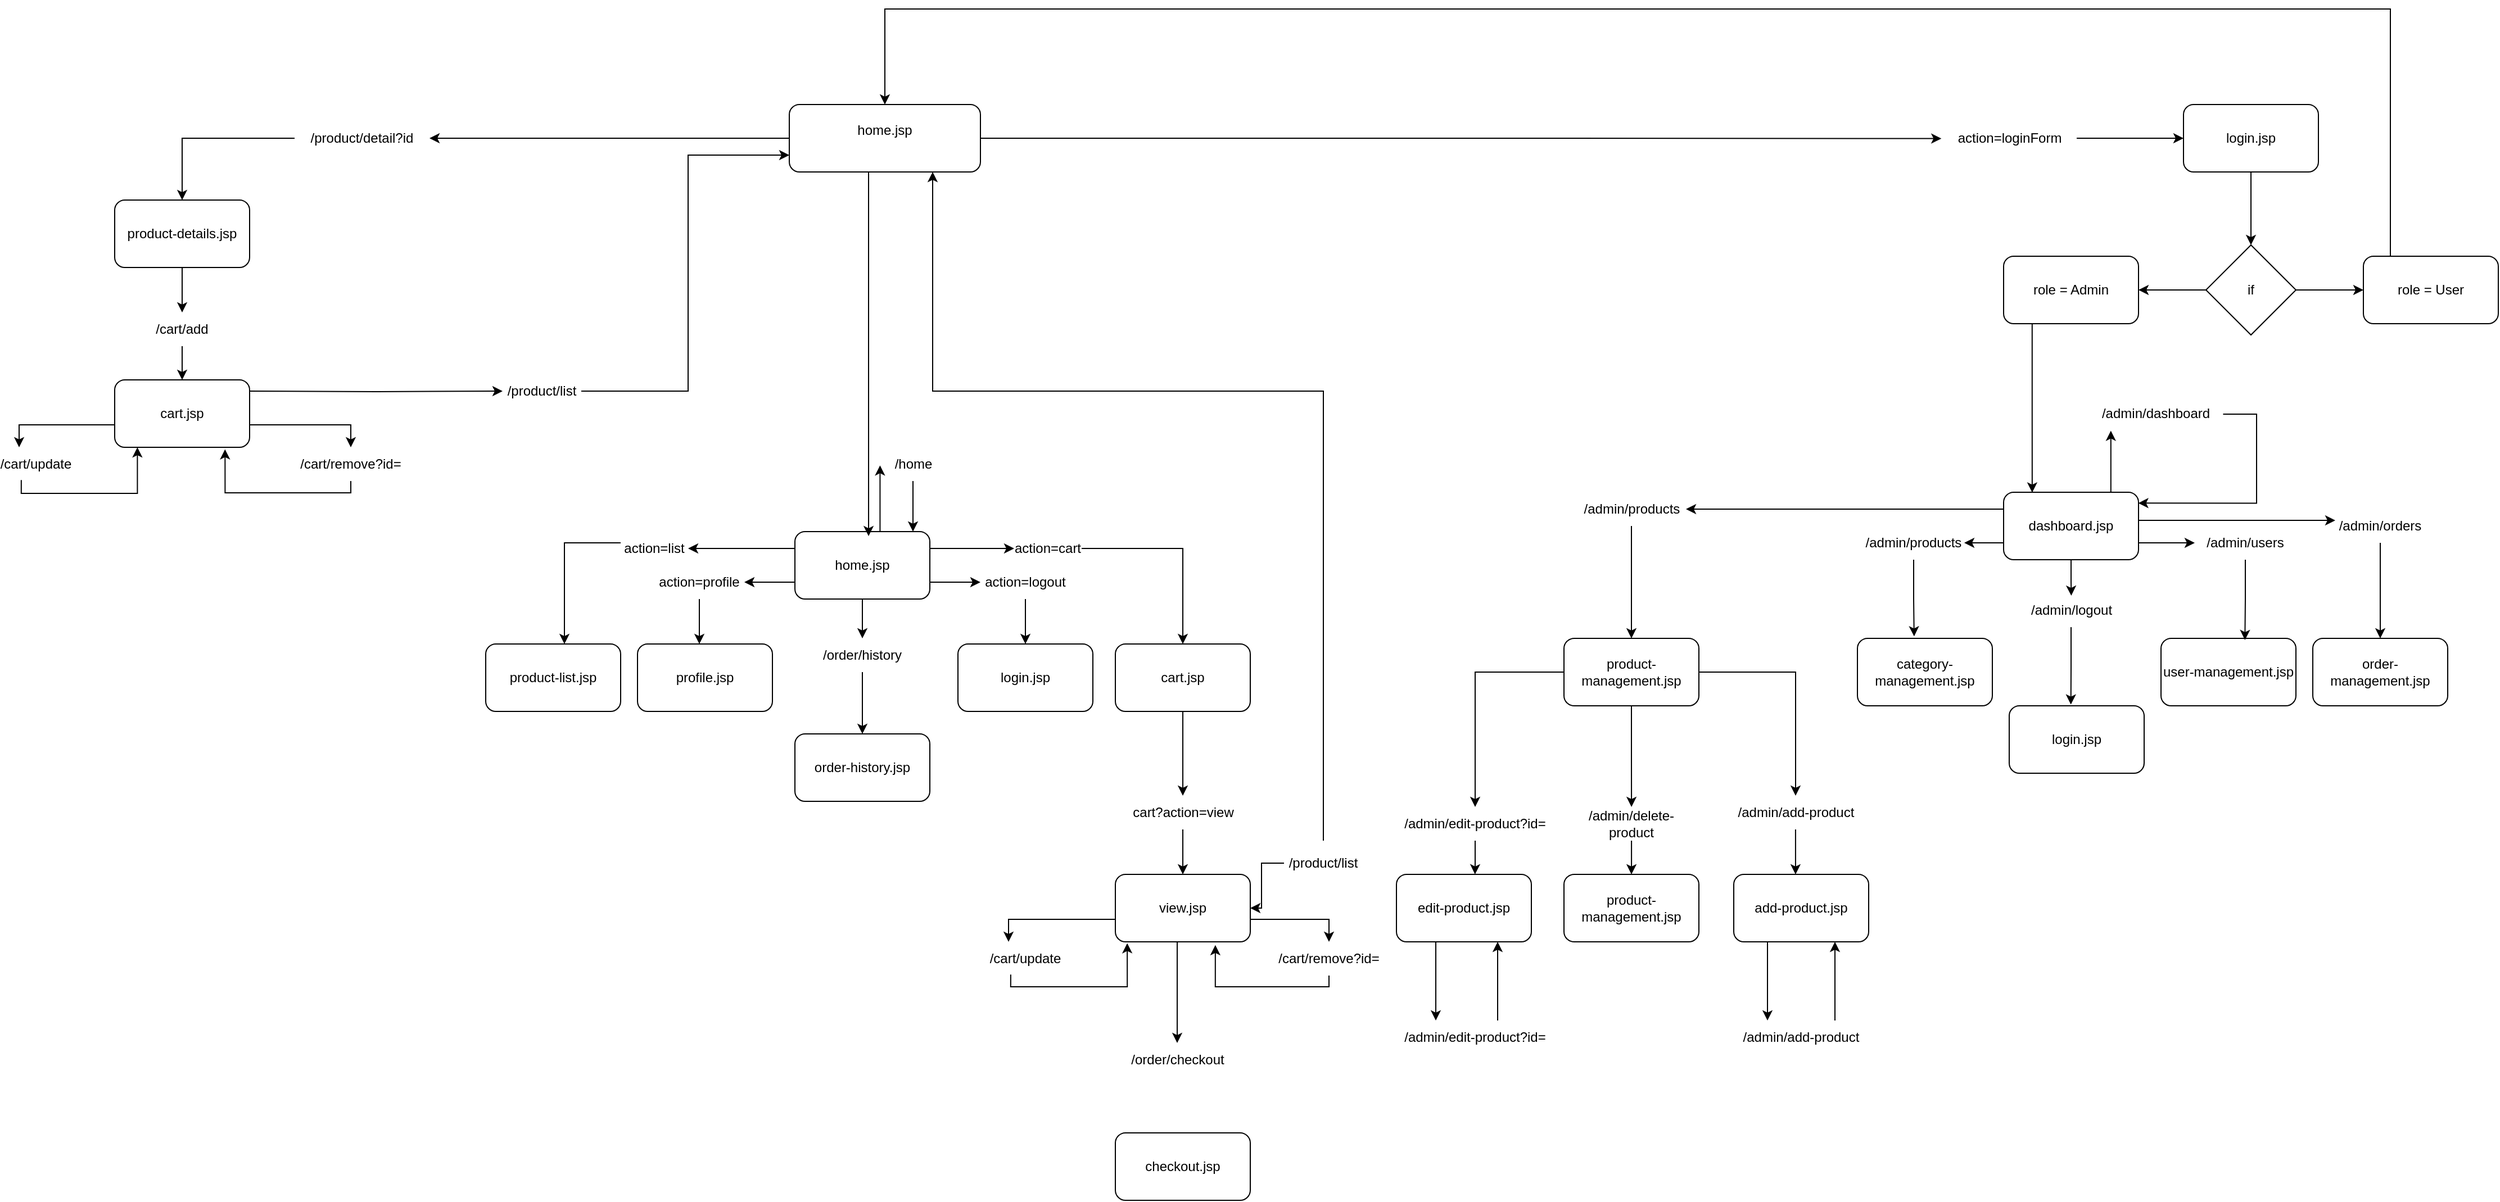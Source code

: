 <mxfile version="26.1.3">
  <diagram id="C5RBs43oDa-KdzZeNtuy" name="Page-1">
    <mxGraphModel dx="1157" dy="1340" grid="1" gridSize="10" guides="1" tooltips="1" connect="1" arrows="1" fold="1" page="1" pageScale="1" pageWidth="827" pageHeight="1169" math="0" shadow="0">
      <root>
        <mxCell id="WIyWlLk6GJQsqaUBKTNV-0" />
        <mxCell id="WIyWlLk6GJQsqaUBKTNV-1" parent="WIyWlLk6GJQsqaUBKTNV-0" />
        <mxCell id="X_06a-lyA5XukxG5UceO-40" style="edgeStyle=orthogonalEdgeStyle;rounded=0;orthogonalLoop=1;jettySize=auto;html=1;entryX=1;entryY=0.5;entryDx=0;entryDy=0;" edge="1" parent="WIyWlLk6GJQsqaUBKTNV-1" source="X_06a-lyA5XukxG5UceO-0" target="X_06a-lyA5XukxG5UceO-4">
          <mxGeometry relative="1" as="geometry" />
        </mxCell>
        <mxCell id="X_06a-lyA5XukxG5UceO-46" style="edgeStyle=orthogonalEdgeStyle;rounded=0;orthogonalLoop=1;jettySize=auto;html=1;entryX=-0.003;entryY=0.509;entryDx=0;entryDy=0;entryPerimeter=0;" edge="1" parent="WIyWlLk6GJQsqaUBKTNV-1" source="X_06a-lyA5XukxG5UceO-0" target="X_06a-lyA5XukxG5UceO-42">
          <mxGeometry relative="1" as="geometry">
            <mxPoint x="520" y="115" as="targetPoint" />
          </mxGeometry>
        </mxCell>
        <mxCell id="X_06a-lyA5XukxG5UceO-0" value="home.jsp&lt;div&gt;&lt;br&gt;&lt;/div&gt;" style="rounded=1;whiteSpace=wrap;html=1;" vertex="1" parent="WIyWlLk6GJQsqaUBKTNV-1">
          <mxGeometry x="170" y="85" width="170" height="60" as="geometry" />
        </mxCell>
        <mxCell id="X_06a-lyA5XukxG5UceO-17" style="edgeStyle=orthogonalEdgeStyle;rounded=0;orthogonalLoop=1;jettySize=auto;html=1;entryX=0.5;entryY=0;entryDx=0;entryDy=0;" edge="1" parent="WIyWlLk6GJQsqaUBKTNV-1" source="X_06a-lyA5XukxG5UceO-3" target="X_06a-lyA5XukxG5UceO-14">
          <mxGeometry relative="1" as="geometry" />
        </mxCell>
        <mxCell id="X_06a-lyA5XukxG5UceO-3" value="" style="rounded=1;whiteSpace=wrap;html=1;" vertex="1" parent="WIyWlLk6GJQsqaUBKTNV-1">
          <mxGeometry x="-430" y="170" width="120" height="60" as="geometry" />
        </mxCell>
        <mxCell id="X_06a-lyA5XukxG5UceO-5" value="product-details.jsp" style="text;html=1;align=center;verticalAlign=middle;whiteSpace=wrap;rounded=0;" vertex="1" parent="WIyWlLk6GJQsqaUBKTNV-1">
          <mxGeometry x="-420" y="185" width="100" height="30" as="geometry" />
        </mxCell>
        <mxCell id="X_06a-lyA5XukxG5UceO-10" style="edgeStyle=orthogonalEdgeStyle;rounded=0;orthogonalLoop=1;jettySize=auto;html=1;exitX=0;exitY=0.5;exitDx=0;exitDy=0;entryX=0.5;entryY=0;entryDx=0;entryDy=0;" edge="1" parent="WIyWlLk6GJQsqaUBKTNV-1" source="X_06a-lyA5XukxG5UceO-4" target="X_06a-lyA5XukxG5UceO-3">
          <mxGeometry relative="1" as="geometry">
            <Array as="points">
              <mxPoint x="-370" y="115" />
            </Array>
          </mxGeometry>
        </mxCell>
        <mxCell id="X_06a-lyA5XukxG5UceO-4" value="/product/detail?id" style="text;html=1;align=center;verticalAlign=middle;whiteSpace=wrap;rounded=0;" vertex="1" parent="WIyWlLk6GJQsqaUBKTNV-1">
          <mxGeometry x="-270" y="100" width="120" height="30" as="geometry" />
        </mxCell>
        <mxCell id="X_06a-lyA5XukxG5UceO-20" style="edgeStyle=orthogonalEdgeStyle;rounded=0;orthogonalLoop=1;jettySize=auto;html=1;entryX=0.25;entryY=0;entryDx=0;entryDy=0;" edge="1" parent="WIyWlLk6GJQsqaUBKTNV-1" source="X_06a-lyA5XukxG5UceO-11" target="X_06a-lyA5XukxG5UceO-19">
          <mxGeometry relative="1" as="geometry">
            <Array as="points">
              <mxPoint x="-515" y="370" />
            </Array>
          </mxGeometry>
        </mxCell>
        <mxCell id="X_06a-lyA5XukxG5UceO-28" value="" style="edgeStyle=orthogonalEdgeStyle;rounded=0;orthogonalLoop=1;jettySize=auto;html=1;entryX=0.5;entryY=0;entryDx=0;entryDy=0;exitX=1;exitY=0.5;exitDx=0;exitDy=0;" edge="1" parent="WIyWlLk6GJQsqaUBKTNV-1" source="X_06a-lyA5XukxG5UceO-11" target="X_06a-lyA5XukxG5UceO-22">
          <mxGeometry relative="1" as="geometry">
            <mxPoint x="-270" y="350" as="sourcePoint" />
            <mxPoint x="-220" y="370" as="targetPoint" />
            <Array as="points">
              <mxPoint x="-310" y="370" />
              <mxPoint x="-220" y="370" />
            </Array>
          </mxGeometry>
        </mxCell>
        <mxCell id="X_06a-lyA5XukxG5UceO-36" style="edgeStyle=orthogonalEdgeStyle;rounded=0;orthogonalLoop=1;jettySize=auto;html=1;entryX=0;entryY=0.5;entryDx=0;entryDy=0;" edge="1" parent="WIyWlLk6GJQsqaUBKTNV-1" target="X_06a-lyA5XukxG5UceO-38">
          <mxGeometry relative="1" as="geometry">
            <mxPoint x="-160" y="340" as="targetPoint" />
            <mxPoint x="-310" y="340.029" as="sourcePoint" />
          </mxGeometry>
        </mxCell>
        <mxCell id="X_06a-lyA5XukxG5UceO-11" value="" style="whiteSpace=wrap;html=1;rounded=1;" vertex="1" parent="WIyWlLk6GJQsqaUBKTNV-1">
          <mxGeometry x="-430" y="330" width="120" height="60" as="geometry" />
        </mxCell>
        <mxCell id="X_06a-lyA5XukxG5UceO-34" style="edgeStyle=orthogonalEdgeStyle;rounded=0;orthogonalLoop=1;jettySize=auto;html=1;entryX=0.5;entryY=0;entryDx=0;entryDy=0;" edge="1" parent="WIyWlLk6GJQsqaUBKTNV-1" source="X_06a-lyA5XukxG5UceO-14" target="X_06a-lyA5XukxG5UceO-11">
          <mxGeometry relative="1" as="geometry" />
        </mxCell>
        <mxCell id="X_06a-lyA5XukxG5UceO-14" value="/cart/add" style="text;html=1;align=center;verticalAlign=middle;whiteSpace=wrap;rounded=0;" vertex="1" parent="WIyWlLk6GJQsqaUBKTNV-1">
          <mxGeometry x="-400" y="270" width="60" height="30" as="geometry" />
        </mxCell>
        <mxCell id="X_06a-lyA5XukxG5UceO-15" value="cart.jsp" style="text;html=1;align=center;verticalAlign=middle;whiteSpace=wrap;rounded=0;" vertex="1" parent="WIyWlLk6GJQsqaUBKTNV-1">
          <mxGeometry x="-400" y="345" width="60" height="30" as="geometry" />
        </mxCell>
        <mxCell id="X_06a-lyA5XukxG5UceO-21" style="edgeStyle=orthogonalEdgeStyle;rounded=0;orthogonalLoop=1;jettySize=auto;html=1;entryX=0.16;entryY=0.99;entryDx=0;entryDy=0;entryPerimeter=0;exitX=0.282;exitY=0.97;exitDx=0;exitDy=0;exitPerimeter=0;" edge="1" parent="WIyWlLk6GJQsqaUBKTNV-1" source="X_06a-lyA5XukxG5UceO-19">
          <mxGeometry relative="1" as="geometry">
            <mxPoint x="-409.8" y="390.0" as="targetPoint" />
            <mxPoint x="-490" y="540" as="sourcePoint" />
            <Array as="points">
              <mxPoint x="-513" y="431" />
              <mxPoint x="-410" y="431" />
            </Array>
          </mxGeometry>
        </mxCell>
        <mxCell id="X_06a-lyA5XukxG5UceO-19" value="/cart/update" style="text;html=1;align=center;verticalAlign=middle;whiteSpace=wrap;rounded=0;" vertex="1" parent="WIyWlLk6GJQsqaUBKTNV-1">
          <mxGeometry x="-530" y="390" width="60" height="30" as="geometry" />
        </mxCell>
        <mxCell id="X_06a-lyA5XukxG5UceO-24" style="edgeStyle=orthogonalEdgeStyle;rounded=0;orthogonalLoop=1;jettySize=auto;html=1;entryX=0.818;entryY=1.03;entryDx=0;entryDy=0;entryPerimeter=0;exitX=0.5;exitY=1;exitDx=0;exitDy=0;" edge="1" parent="WIyWlLk6GJQsqaUBKTNV-1" source="X_06a-lyA5XukxG5UceO-22" target="X_06a-lyA5XukxG5UceO-11">
          <mxGeometry relative="1" as="geometry">
            <mxPoint x="-330" y="440" as="targetPoint" />
            <mxPoint x="-220" y="400" as="sourcePoint" />
            <Array as="points">
              <mxPoint x="-220" y="430.5" />
              <mxPoint x="-332" y="430.5" />
            </Array>
          </mxGeometry>
        </mxCell>
        <mxCell id="X_06a-lyA5XukxG5UceO-22" value="/cart/remove?id=" style="text;html=1;align=center;verticalAlign=middle;whiteSpace=wrap;rounded=0;" vertex="1" parent="WIyWlLk6GJQsqaUBKTNV-1">
          <mxGeometry x="-270" y="390" width="100" height="30" as="geometry" />
        </mxCell>
        <mxCell id="X_06a-lyA5XukxG5UceO-38" value="/product/list" style="text;html=1;align=center;verticalAlign=middle;whiteSpace=wrap;rounded=0;" vertex="1" parent="WIyWlLk6GJQsqaUBKTNV-1">
          <mxGeometry x="-85" y="320" width="70" height="40" as="geometry" />
        </mxCell>
        <mxCell id="X_06a-lyA5XukxG5UceO-39" style="edgeStyle=orthogonalEdgeStyle;rounded=0;orthogonalLoop=1;jettySize=auto;html=1;entryX=0;entryY=0.75;entryDx=0;entryDy=0;" edge="1" parent="WIyWlLk6GJQsqaUBKTNV-1" source="X_06a-lyA5XukxG5UceO-38" target="X_06a-lyA5XukxG5UceO-0">
          <mxGeometry relative="1" as="geometry">
            <mxPoint x="140" y="130" as="targetPoint" />
            <Array as="points">
              <mxPoint x="80" y="340" />
              <mxPoint x="80" y="130" />
            </Array>
          </mxGeometry>
        </mxCell>
        <mxCell id="X_06a-lyA5XukxG5UceO-49" style="edgeStyle=orthogonalEdgeStyle;rounded=0;orthogonalLoop=1;jettySize=auto;html=1;entryX=0;entryY=0.5;entryDx=0;entryDy=0;" edge="1" parent="WIyWlLk6GJQsqaUBKTNV-1" source="X_06a-lyA5XukxG5UceO-42" target="X_06a-lyA5XukxG5UceO-48">
          <mxGeometry relative="1" as="geometry" />
        </mxCell>
        <mxCell id="X_06a-lyA5XukxG5UceO-42" value="action=loginForm" style="text;html=1;align=center;verticalAlign=middle;resizable=0;points=[];autosize=1;strokeColor=none;fillColor=none;rotation=0;" vertex="1" parent="WIyWlLk6GJQsqaUBKTNV-1">
          <mxGeometry x="1195" y="100" width="120" height="30" as="geometry" />
        </mxCell>
        <mxCell id="X_06a-lyA5XukxG5UceO-53" style="edgeStyle=orthogonalEdgeStyle;rounded=0;orthogonalLoop=1;jettySize=auto;html=1;entryX=0.5;entryY=0;entryDx=0;entryDy=0;" edge="1" parent="WIyWlLk6GJQsqaUBKTNV-1" source="X_06a-lyA5XukxG5UceO-48" target="X_06a-lyA5XukxG5UceO-52">
          <mxGeometry relative="1" as="geometry" />
        </mxCell>
        <mxCell id="X_06a-lyA5XukxG5UceO-48" value="login.jsp" style="rounded=1;whiteSpace=wrap;html=1;" vertex="1" parent="WIyWlLk6GJQsqaUBKTNV-1">
          <mxGeometry x="1410" y="85" width="120" height="60" as="geometry" />
        </mxCell>
        <mxCell id="X_06a-lyA5XukxG5UceO-55" style="edgeStyle=orthogonalEdgeStyle;rounded=0;orthogonalLoop=1;jettySize=auto;html=1;entryX=1;entryY=0.5;entryDx=0;entryDy=0;" edge="1" parent="WIyWlLk6GJQsqaUBKTNV-1" source="X_06a-lyA5XukxG5UceO-52" target="X_06a-lyA5XukxG5UceO-54">
          <mxGeometry relative="1" as="geometry" />
        </mxCell>
        <mxCell id="X_06a-lyA5XukxG5UceO-59" value="" style="edgeStyle=orthogonalEdgeStyle;rounded=0;orthogonalLoop=1;jettySize=auto;html=1;" edge="1" parent="WIyWlLk6GJQsqaUBKTNV-1" source="X_06a-lyA5XukxG5UceO-52" target="X_06a-lyA5XukxG5UceO-58">
          <mxGeometry relative="1" as="geometry" />
        </mxCell>
        <mxCell id="X_06a-lyA5XukxG5UceO-52" value="if" style="rhombus;whiteSpace=wrap;html=1;" vertex="1" parent="WIyWlLk6GJQsqaUBKTNV-1">
          <mxGeometry x="1430" y="210" width="80" height="80" as="geometry" />
        </mxCell>
        <mxCell id="X_06a-lyA5XukxG5UceO-54" value="role = Admin" style="rounded=1;whiteSpace=wrap;html=1;" vertex="1" parent="WIyWlLk6GJQsqaUBKTNV-1">
          <mxGeometry x="1250" y="220" width="120" height="60" as="geometry" />
        </mxCell>
        <mxCell id="X_06a-lyA5XukxG5UceO-94" style="edgeStyle=orthogonalEdgeStyle;rounded=0;orthogonalLoop=1;jettySize=auto;html=1;entryX=1;entryY=0.5;entryDx=0;entryDy=0;exitX=0;exitY=0.25;exitDx=0;exitDy=0;" edge="1" parent="WIyWlLk6GJQsqaUBKTNV-1" source="X_06a-lyA5XukxG5UceO-56" target="X_06a-lyA5XukxG5UceO-93">
          <mxGeometry relative="1" as="geometry">
            <mxPoint x="1204" y="445.048" as="sourcePoint" />
            <Array as="points" />
          </mxGeometry>
        </mxCell>
        <mxCell id="X_06a-lyA5XukxG5UceO-100" style="edgeStyle=orthogonalEdgeStyle;rounded=0;orthogonalLoop=1;jettySize=auto;html=1;exitX=0;exitY=0.75;exitDx=0;exitDy=0;entryX=1;entryY=0.5;entryDx=0;entryDy=0;" edge="1" parent="WIyWlLk6GJQsqaUBKTNV-1" source="X_06a-lyA5XukxG5UceO-56" target="X_06a-lyA5XukxG5UceO-99">
          <mxGeometry relative="1" as="geometry">
            <mxPoint x="1240" y="475" as="sourcePoint" />
          </mxGeometry>
        </mxCell>
        <mxCell id="X_06a-lyA5XukxG5UceO-106" style="edgeStyle=orthogonalEdgeStyle;rounded=0;orthogonalLoop=1;jettySize=auto;html=1;entryX=0;entryY=0.333;entryDx=0;entryDy=0;entryPerimeter=0;" edge="1" parent="WIyWlLk6GJQsqaUBKTNV-1" source="X_06a-lyA5XukxG5UceO-56" target="X_06a-lyA5XukxG5UceO-103">
          <mxGeometry relative="1" as="geometry">
            <Array as="points">
              <mxPoint x="1545" y="455" />
            </Array>
          </mxGeometry>
        </mxCell>
        <mxCell id="X_06a-lyA5XukxG5UceO-56" value="dashboard.jsp" style="rounded=1;whiteSpace=wrap;html=1;" vertex="1" parent="WIyWlLk6GJQsqaUBKTNV-1">
          <mxGeometry x="1250" y="430" width="120" height="60" as="geometry" />
        </mxCell>
        <mxCell id="X_06a-lyA5XukxG5UceO-60" style="edgeStyle=orthogonalEdgeStyle;rounded=0;orthogonalLoop=1;jettySize=auto;html=1;exitX=0.5;exitY=0;exitDx=0;exitDy=0;entryX=0.5;entryY=0;entryDx=0;entryDy=0;" edge="1" parent="WIyWlLk6GJQsqaUBKTNV-1" source="X_06a-lyA5XukxG5UceO-58" target="X_06a-lyA5XukxG5UceO-0">
          <mxGeometry relative="1" as="geometry">
            <mxPoint x="350" y="60" as="targetPoint" />
            <mxPoint x="965.36" y="218.74" as="sourcePoint" />
            <Array as="points">
              <mxPoint x="1594" y="220" />
              <mxPoint x="1594" />
              <mxPoint x="255" />
            </Array>
          </mxGeometry>
        </mxCell>
        <mxCell id="X_06a-lyA5XukxG5UceO-58" value="role = User" style="rounded=1;whiteSpace=wrap;html=1;" vertex="1" parent="WIyWlLk6GJQsqaUBKTNV-1">
          <mxGeometry x="1570" y="220" width="120" height="60" as="geometry" />
        </mxCell>
        <mxCell id="X_06a-lyA5XukxG5UceO-72" value="" style="edgeStyle=orthogonalEdgeStyle;rounded=0;orthogonalLoop=1;jettySize=auto;html=1;" edge="1" parent="WIyWlLk6GJQsqaUBKTNV-1" source="X_06a-lyA5XukxG5UceO-62" target="X_06a-lyA5XukxG5UceO-66">
          <mxGeometry relative="1" as="geometry">
            <Array as="points">
              <mxPoint x="150" y="480" />
              <mxPoint x="150" y="480" />
            </Array>
          </mxGeometry>
        </mxCell>
        <mxCell id="X_06a-lyA5XukxG5UceO-75" style="edgeStyle=orthogonalEdgeStyle;rounded=0;orthogonalLoop=1;jettySize=auto;html=1;entryX=1;entryY=0.5;entryDx=0;entryDy=0;" edge="1" parent="WIyWlLk6GJQsqaUBKTNV-1" source="X_06a-lyA5XukxG5UceO-62" target="X_06a-lyA5XukxG5UceO-74">
          <mxGeometry relative="1" as="geometry">
            <Array as="points">
              <mxPoint x="160" y="510" />
              <mxPoint x="160" y="510" />
            </Array>
          </mxGeometry>
        </mxCell>
        <mxCell id="X_06a-lyA5XukxG5UceO-80" value="" style="edgeStyle=orthogonalEdgeStyle;rounded=0;orthogonalLoop=1;jettySize=auto;html=1;" edge="1" parent="WIyWlLk6GJQsqaUBKTNV-1" source="X_06a-lyA5XukxG5UceO-62" target="X_06a-lyA5XukxG5UceO-78">
          <mxGeometry relative="1" as="geometry">
            <Array as="points">
              <mxPoint x="320" y="480" />
              <mxPoint x="320" y="480" />
            </Array>
          </mxGeometry>
        </mxCell>
        <mxCell id="X_06a-lyA5XukxG5UceO-89" style="edgeStyle=orthogonalEdgeStyle;rounded=0;orthogonalLoop=1;jettySize=auto;html=1;entryX=0.5;entryY=0;entryDx=0;entryDy=0;" edge="1" parent="WIyWlLk6GJQsqaUBKTNV-1" source="X_06a-lyA5XukxG5UceO-62" target="X_06a-lyA5XukxG5UceO-88">
          <mxGeometry relative="1" as="geometry" />
        </mxCell>
        <mxCell id="X_06a-lyA5XukxG5UceO-62" value="home.jsp" style="rounded=1;whiteSpace=wrap;html=1;" vertex="1" parent="WIyWlLk6GJQsqaUBKTNV-1">
          <mxGeometry x="175" y="465" width="120" height="60" as="geometry" />
        </mxCell>
        <mxCell id="X_06a-lyA5XukxG5UceO-71" value="" style="edgeStyle=orthogonalEdgeStyle;rounded=0;orthogonalLoop=1;jettySize=auto;html=1;" edge="1" parent="WIyWlLk6GJQsqaUBKTNV-1" source="X_06a-lyA5XukxG5UceO-66" target="X_06a-lyA5XukxG5UceO-70">
          <mxGeometry relative="1" as="geometry">
            <Array as="points">
              <mxPoint x="70" y="475" />
              <mxPoint x="-30" y="475" />
            </Array>
          </mxGeometry>
        </mxCell>
        <mxCell id="X_06a-lyA5XukxG5UceO-66" value="action=list" style="text;html=1;align=center;verticalAlign=middle;whiteSpace=wrap;rounded=0;" vertex="1" parent="WIyWlLk6GJQsqaUBKTNV-1">
          <mxGeometry x="20" y="465" width="60" height="30" as="geometry" />
        </mxCell>
        <mxCell id="X_06a-lyA5XukxG5UceO-70" value="product-list.jsp" style="rounded=1;whiteSpace=wrap;html=1;" vertex="1" parent="WIyWlLk6GJQsqaUBKTNV-1">
          <mxGeometry x="-100" y="565" width="120" height="60" as="geometry" />
        </mxCell>
        <mxCell id="X_06a-lyA5XukxG5UceO-77" value="" style="edgeStyle=orthogonalEdgeStyle;rounded=0;orthogonalLoop=1;jettySize=auto;html=1;" edge="1" parent="WIyWlLk6GJQsqaUBKTNV-1" source="X_06a-lyA5XukxG5UceO-74" target="X_06a-lyA5XukxG5UceO-76">
          <mxGeometry relative="1" as="geometry">
            <Array as="points">
              <mxPoint x="90" y="545" />
              <mxPoint x="90" y="545" />
            </Array>
          </mxGeometry>
        </mxCell>
        <mxCell id="X_06a-lyA5XukxG5UceO-74" value="action=profile" style="text;html=1;align=center;verticalAlign=middle;whiteSpace=wrap;rounded=0;" vertex="1" parent="WIyWlLk6GJQsqaUBKTNV-1">
          <mxGeometry x="50" y="495" width="80" height="30" as="geometry" />
        </mxCell>
        <mxCell id="X_06a-lyA5XukxG5UceO-76" value="profile.jsp" style="rounded=1;whiteSpace=wrap;html=1;" vertex="1" parent="WIyWlLk6GJQsqaUBKTNV-1">
          <mxGeometry x="35" y="565" width="120" height="60" as="geometry" />
        </mxCell>
        <mxCell id="X_06a-lyA5XukxG5UceO-82" value="" style="edgeStyle=orthogonalEdgeStyle;rounded=0;orthogonalLoop=1;jettySize=auto;html=1;" edge="1" parent="WIyWlLk6GJQsqaUBKTNV-1" source="X_06a-lyA5XukxG5UceO-78" target="X_06a-lyA5XukxG5UceO-81">
          <mxGeometry relative="1" as="geometry" />
        </mxCell>
        <mxCell id="X_06a-lyA5XukxG5UceO-78" value="action=cart" style="text;html=1;align=center;verticalAlign=middle;whiteSpace=wrap;rounded=0;" vertex="1" parent="WIyWlLk6GJQsqaUBKTNV-1">
          <mxGeometry x="370" y="465" width="60" height="30" as="geometry" />
        </mxCell>
        <mxCell id="X_06a-lyA5XukxG5UceO-160" value="" style="edgeStyle=orthogonalEdgeStyle;rounded=0;orthogonalLoop=1;jettySize=auto;html=1;" edge="1" parent="WIyWlLk6GJQsqaUBKTNV-1" source="X_06a-lyA5XukxG5UceO-81" target="X_06a-lyA5XukxG5UceO-159">
          <mxGeometry relative="1" as="geometry" />
        </mxCell>
        <mxCell id="X_06a-lyA5XukxG5UceO-81" value="cart.jsp" style="rounded=1;whiteSpace=wrap;html=1;" vertex="1" parent="WIyWlLk6GJQsqaUBKTNV-1">
          <mxGeometry x="460" y="565" width="120" height="60" as="geometry" />
        </mxCell>
        <mxCell id="X_06a-lyA5XukxG5UceO-83" style="edgeStyle=orthogonalEdgeStyle;rounded=0;orthogonalLoop=1;jettySize=auto;html=1;exitX=1;exitY=0.75;exitDx=0;exitDy=0;entryX=0;entryY=0.5;entryDx=0;entryDy=0;" edge="1" parent="WIyWlLk6GJQsqaUBKTNV-1" source="X_06a-lyA5XukxG5UceO-62" target="X_06a-lyA5XukxG5UceO-85">
          <mxGeometry relative="1" as="geometry">
            <mxPoint x="295" y="555" as="sourcePoint" />
            <mxPoint x="440" y="510" as="targetPoint" />
            <Array as="points" />
          </mxGeometry>
        </mxCell>
        <mxCell id="X_06a-lyA5XukxG5UceO-84" value="login.jsp" style="rounded=1;whiteSpace=wrap;html=1;" vertex="1" parent="WIyWlLk6GJQsqaUBKTNV-1">
          <mxGeometry x="320" y="565" width="120" height="60" as="geometry" />
        </mxCell>
        <mxCell id="X_06a-lyA5XukxG5UceO-86" style="edgeStyle=orthogonalEdgeStyle;rounded=0;orthogonalLoop=1;jettySize=auto;html=1;entryX=0.5;entryY=0;entryDx=0;entryDy=0;" edge="1" parent="WIyWlLk6GJQsqaUBKTNV-1" source="X_06a-lyA5XukxG5UceO-85" target="X_06a-lyA5XukxG5UceO-84">
          <mxGeometry relative="1" as="geometry" />
        </mxCell>
        <mxCell id="X_06a-lyA5XukxG5UceO-85" value="action=logout" style="text;html=1;align=center;verticalAlign=middle;whiteSpace=wrap;rounded=0;" vertex="1" parent="WIyWlLk6GJQsqaUBKTNV-1">
          <mxGeometry x="340" y="495" width="80" height="30" as="geometry" />
        </mxCell>
        <mxCell id="X_06a-lyA5XukxG5UceO-90" style="edgeStyle=orthogonalEdgeStyle;rounded=0;orthogonalLoop=1;jettySize=auto;html=1;entryX=0.5;entryY=0;entryDx=0;entryDy=0;" edge="1" parent="WIyWlLk6GJQsqaUBKTNV-1" source="X_06a-lyA5XukxG5UceO-88" target="X_06a-lyA5XukxG5UceO-91">
          <mxGeometry relative="1" as="geometry">
            <mxPoint x="235" y="635" as="targetPoint" />
          </mxGeometry>
        </mxCell>
        <mxCell id="X_06a-lyA5XukxG5UceO-88" value="/order/history" style="text;html=1;align=center;verticalAlign=middle;whiteSpace=wrap;rounded=0;" vertex="1" parent="WIyWlLk6GJQsqaUBKTNV-1">
          <mxGeometry x="200" y="560" width="70" height="30" as="geometry" />
        </mxCell>
        <mxCell id="X_06a-lyA5XukxG5UceO-91" value="order-history.jsp" style="rounded=1;whiteSpace=wrap;html=1;" vertex="1" parent="WIyWlLk6GJQsqaUBKTNV-1">
          <mxGeometry x="175" y="645" width="120" height="60" as="geometry" />
        </mxCell>
        <mxCell id="X_06a-lyA5XukxG5UceO-98" style="edgeStyle=orthogonalEdgeStyle;rounded=0;orthogonalLoop=1;jettySize=auto;html=1;entryX=0.5;entryY=0;entryDx=0;entryDy=0;" edge="1" parent="WIyWlLk6GJQsqaUBKTNV-1" source="X_06a-lyA5XukxG5UceO-93" target="X_06a-lyA5XukxG5UceO-97">
          <mxGeometry relative="1" as="geometry" />
        </mxCell>
        <mxCell id="X_06a-lyA5XukxG5UceO-93" value="/admin/products" style="text;html=1;align=center;verticalAlign=middle;whiteSpace=wrap;rounded=0;" vertex="1" parent="WIyWlLk6GJQsqaUBKTNV-1">
          <mxGeometry x="870.5" y="430" width="97" height="30" as="geometry" />
        </mxCell>
        <mxCell id="X_06a-lyA5XukxG5UceO-134" style="edgeStyle=orthogonalEdgeStyle;rounded=0;orthogonalLoop=1;jettySize=auto;html=1;entryX=0.5;entryY=0;entryDx=0;entryDy=0;" edge="1" parent="WIyWlLk6GJQsqaUBKTNV-1" source="X_06a-lyA5XukxG5UceO-97" target="X_06a-lyA5XukxG5UceO-123">
          <mxGeometry relative="1" as="geometry" />
        </mxCell>
        <mxCell id="X_06a-lyA5XukxG5UceO-136" value="" style="edgeStyle=orthogonalEdgeStyle;rounded=0;orthogonalLoop=1;jettySize=auto;html=1;" edge="1" parent="WIyWlLk6GJQsqaUBKTNV-1" source="X_06a-lyA5XukxG5UceO-97" target="X_06a-lyA5XukxG5UceO-128">
          <mxGeometry relative="1" as="geometry" />
        </mxCell>
        <mxCell id="X_06a-lyA5XukxG5UceO-145" style="edgeStyle=orthogonalEdgeStyle;rounded=0;orthogonalLoop=1;jettySize=auto;html=1;" edge="1" parent="WIyWlLk6GJQsqaUBKTNV-1" source="X_06a-lyA5XukxG5UceO-97" target="X_06a-lyA5XukxG5UceO-137">
          <mxGeometry relative="1" as="geometry" />
        </mxCell>
        <mxCell id="X_06a-lyA5XukxG5UceO-97" value="product-management.jsp" style="rounded=1;whiteSpace=wrap;html=1;" vertex="1" parent="WIyWlLk6GJQsqaUBKTNV-1">
          <mxGeometry x="859" y="560" width="120" height="60" as="geometry" />
        </mxCell>
        <mxCell id="X_06a-lyA5XukxG5UceO-99" value="/admin/products" style="text;html=1;align=center;verticalAlign=middle;whiteSpace=wrap;rounded=0;" vertex="1" parent="WIyWlLk6GJQsqaUBKTNV-1">
          <mxGeometry x="1125" y="460" width="90" height="30" as="geometry" />
        </mxCell>
        <mxCell id="X_06a-lyA5XukxG5UceO-101" value="&lt;span style=&quot;font-family: Tahoma, Arial, sans-serif; text-align: start;&quot;&gt;category-management.jsp&lt;/span&gt;" style="rounded=1;whiteSpace=wrap;html=1;" vertex="1" parent="WIyWlLk6GJQsqaUBKTNV-1">
          <mxGeometry x="1120" y="560" width="120" height="60" as="geometry" />
        </mxCell>
        <mxCell id="X_06a-lyA5XukxG5UceO-102" style="edgeStyle=orthogonalEdgeStyle;rounded=0;orthogonalLoop=1;jettySize=auto;html=1;entryX=0.42;entryY=-0.03;entryDx=0;entryDy=0;entryPerimeter=0;" edge="1" parent="WIyWlLk6GJQsqaUBKTNV-1" source="X_06a-lyA5XukxG5UceO-99" target="X_06a-lyA5XukxG5UceO-101">
          <mxGeometry relative="1" as="geometry" />
        </mxCell>
        <mxCell id="X_06a-lyA5XukxG5UceO-108" style="edgeStyle=orthogonalEdgeStyle;rounded=0;orthogonalLoop=1;jettySize=auto;html=1;entryX=0.5;entryY=0;entryDx=0;entryDy=0;" edge="1" parent="WIyWlLk6GJQsqaUBKTNV-1" source="X_06a-lyA5XukxG5UceO-103" target="X_06a-lyA5XukxG5UceO-107">
          <mxGeometry relative="1" as="geometry" />
        </mxCell>
        <mxCell id="X_06a-lyA5XukxG5UceO-103" value="/admin/orders" style="text;html=1;align=center;verticalAlign=middle;whiteSpace=wrap;rounded=0;" vertex="1" parent="WIyWlLk6GJQsqaUBKTNV-1">
          <mxGeometry x="1545" y="445" width="80" height="30" as="geometry" />
        </mxCell>
        <mxCell id="X_06a-lyA5XukxG5UceO-107" value="order-management.jsp" style="rounded=1;whiteSpace=wrap;html=1;" vertex="1" parent="WIyWlLk6GJQsqaUBKTNV-1">
          <mxGeometry x="1525" y="560" width="120" height="60" as="geometry" />
        </mxCell>
        <mxCell id="X_06a-lyA5XukxG5UceO-109" style="edgeStyle=orthogonalEdgeStyle;rounded=0;orthogonalLoop=1;jettySize=auto;html=1;exitX=1;exitY=0.75;exitDx=0;exitDy=0;entryX=0;entryY=0.5;entryDx=0;entryDy=0;" edge="1" parent="WIyWlLk6GJQsqaUBKTNV-1" source="X_06a-lyA5XukxG5UceO-56" target="X_06a-lyA5XukxG5UceO-110">
          <mxGeometry relative="1" as="geometry">
            <mxPoint x="1395" y="475" as="sourcePoint" />
            <mxPoint x="1450" y="475" as="targetPoint" />
            <Array as="points" />
          </mxGeometry>
        </mxCell>
        <mxCell id="X_06a-lyA5XukxG5UceO-110" value="/admin/users" style="text;html=1;align=center;verticalAlign=middle;whiteSpace=wrap;rounded=0;" vertex="1" parent="WIyWlLk6GJQsqaUBKTNV-1">
          <mxGeometry x="1420" y="460" width="90" height="30" as="geometry" />
        </mxCell>
        <mxCell id="X_06a-lyA5XukxG5UceO-111" value="user-management.jsp" style="rounded=1;whiteSpace=wrap;html=1;" vertex="1" parent="WIyWlLk6GJQsqaUBKTNV-1">
          <mxGeometry x="1390" y="560" width="120" height="60" as="geometry" />
        </mxCell>
        <mxCell id="X_06a-lyA5XukxG5UceO-113" style="edgeStyle=orthogonalEdgeStyle;rounded=0;orthogonalLoop=1;jettySize=auto;html=1;entryX=0.622;entryY=0.024;entryDx=0;entryDy=0;entryPerimeter=0;" edge="1" parent="WIyWlLk6GJQsqaUBKTNV-1" source="X_06a-lyA5XukxG5UceO-110" target="X_06a-lyA5XukxG5UceO-111">
          <mxGeometry relative="1" as="geometry" />
        </mxCell>
        <mxCell id="X_06a-lyA5XukxG5UceO-114" value="/admin/logout" style="text;html=1;align=center;verticalAlign=middle;resizable=0;points=[];autosize=1;strokeColor=none;fillColor=none;" vertex="1" parent="WIyWlLk6GJQsqaUBKTNV-1">
          <mxGeometry x="1260" y="520" width="100" height="30" as="geometry" />
        </mxCell>
        <mxCell id="X_06a-lyA5XukxG5UceO-116" style="edgeStyle=orthogonalEdgeStyle;rounded=0;orthogonalLoop=1;jettySize=auto;html=1;entryX=0.502;entryY=0.067;entryDx=0;entryDy=0;entryPerimeter=0;" edge="1" parent="WIyWlLk6GJQsqaUBKTNV-1" source="X_06a-lyA5XukxG5UceO-56" target="X_06a-lyA5XukxG5UceO-114">
          <mxGeometry relative="1" as="geometry" />
        </mxCell>
        <mxCell id="X_06a-lyA5XukxG5UceO-117" value="login.jsp" style="rounded=1;whiteSpace=wrap;html=1;" vertex="1" parent="WIyWlLk6GJQsqaUBKTNV-1">
          <mxGeometry x="1255" y="620" width="120" height="60" as="geometry" />
        </mxCell>
        <mxCell id="X_06a-lyA5XukxG5UceO-118" style="edgeStyle=orthogonalEdgeStyle;rounded=0;orthogonalLoop=1;jettySize=auto;html=1;entryX=0.457;entryY=-0.019;entryDx=0;entryDy=0;entryPerimeter=0;" edge="1" parent="WIyWlLk6GJQsqaUBKTNV-1" source="X_06a-lyA5XukxG5UceO-114" target="X_06a-lyA5XukxG5UceO-117">
          <mxGeometry relative="1" as="geometry" />
        </mxCell>
        <mxCell id="X_06a-lyA5XukxG5UceO-119" style="edgeStyle=orthogonalEdgeStyle;rounded=0;orthogonalLoop=1;jettySize=auto;html=1;entryX=0.212;entryY=0.004;entryDx=0;entryDy=0;entryPerimeter=0;" edge="1" parent="WIyWlLk6GJQsqaUBKTNV-1" source="X_06a-lyA5XukxG5UceO-54" target="X_06a-lyA5XukxG5UceO-56">
          <mxGeometry relative="1" as="geometry">
            <Array as="points">
              <mxPoint x="1275" y="355" />
            </Array>
          </mxGeometry>
        </mxCell>
        <mxCell id="X_06a-lyA5XukxG5UceO-122" style="edgeStyle=orthogonalEdgeStyle;rounded=0;orthogonalLoop=1;jettySize=auto;html=1;exitX=1.002;exitY=0.516;exitDx=0;exitDy=0;exitPerimeter=0;entryX=0.998;entryY=0.161;entryDx=0;entryDy=0;entryPerimeter=0;" edge="1" parent="WIyWlLk6GJQsqaUBKTNV-1" source="X_06a-lyA5XukxG5UceO-120" target="X_06a-lyA5XukxG5UceO-56">
          <mxGeometry relative="1" as="geometry">
            <mxPoint x="1395" y="410" as="targetPoint" />
            <Array as="points">
              <mxPoint x="1475" y="360" />
              <mxPoint x="1475" y="440" />
            </Array>
          </mxGeometry>
        </mxCell>
        <mxCell id="X_06a-lyA5XukxG5UceO-120" value="/admin/dashboard" style="text;html=1;align=center;verticalAlign=middle;resizable=0;points=[];autosize=1;strokeColor=none;fillColor=none;" vertex="1" parent="WIyWlLk6GJQsqaUBKTNV-1">
          <mxGeometry x="1325" y="345" width="120" height="30" as="geometry" />
        </mxCell>
        <mxCell id="X_06a-lyA5XukxG5UceO-121" style="edgeStyle=orthogonalEdgeStyle;rounded=0;orthogonalLoop=1;jettySize=auto;html=1;entryX=0.17;entryY=1.007;entryDx=0;entryDy=0;entryPerimeter=0;" edge="1" parent="WIyWlLk6GJQsqaUBKTNV-1" source="X_06a-lyA5XukxG5UceO-56" target="X_06a-lyA5XukxG5UceO-120">
          <mxGeometry relative="1" as="geometry">
            <Array as="points">
              <mxPoint x="1345" y="403" />
            </Array>
          </mxGeometry>
        </mxCell>
        <mxCell id="X_06a-lyA5XukxG5UceO-123" value="/admin/edit-product?id=" style="text;html=1;align=center;verticalAlign=middle;whiteSpace=wrap;rounded=0;" vertex="1" parent="WIyWlLk6GJQsqaUBKTNV-1">
          <mxGeometry x="710" y="710" width="140" height="30" as="geometry" />
        </mxCell>
        <mxCell id="X_06a-lyA5XukxG5UceO-150" style="edgeStyle=orthogonalEdgeStyle;rounded=0;orthogonalLoop=1;jettySize=auto;html=1;entryX=0.25;entryY=0;entryDx=0;entryDy=0;" edge="1" parent="WIyWlLk6GJQsqaUBKTNV-1" source="X_06a-lyA5XukxG5UceO-125" target="X_06a-lyA5XukxG5UceO-149">
          <mxGeometry relative="1" as="geometry">
            <Array as="points">
              <mxPoint x="745" y="850" />
              <mxPoint x="745" y="850" />
            </Array>
          </mxGeometry>
        </mxCell>
        <mxCell id="X_06a-lyA5XukxG5UceO-125" value="edit-product.jsp" style="rounded=1;whiteSpace=wrap;html=1;" vertex="1" parent="WIyWlLk6GJQsqaUBKTNV-1">
          <mxGeometry x="710" y="770" width="120" height="60" as="geometry" />
        </mxCell>
        <mxCell id="X_06a-lyA5XukxG5UceO-131" style="edgeStyle=orthogonalEdgeStyle;rounded=0;orthogonalLoop=1;jettySize=auto;html=1;entryX=0.5;entryY=0;entryDx=0;entryDy=0;" edge="1" parent="WIyWlLk6GJQsqaUBKTNV-1" source="X_06a-lyA5XukxG5UceO-128" target="X_06a-lyA5XukxG5UceO-129">
          <mxGeometry relative="1" as="geometry" />
        </mxCell>
        <mxCell id="X_06a-lyA5XukxG5UceO-128" value="/admin/delete-product" style="text;html=1;align=center;verticalAlign=middle;whiteSpace=wrap;rounded=0;" vertex="1" parent="WIyWlLk6GJQsqaUBKTNV-1">
          <mxGeometry x="883.25" y="710" width="71.5" height="30" as="geometry" />
        </mxCell>
        <mxCell id="X_06a-lyA5XukxG5UceO-129" value="product-management.jsp" style="rounded=1;whiteSpace=wrap;html=1;" vertex="1" parent="WIyWlLk6GJQsqaUBKTNV-1">
          <mxGeometry x="859" y="770" width="120" height="60" as="geometry" />
        </mxCell>
        <mxCell id="X_06a-lyA5XukxG5UceO-133" style="edgeStyle=orthogonalEdgeStyle;rounded=0;orthogonalLoop=1;jettySize=auto;html=1;entryX=0.582;entryY=-0.001;entryDx=0;entryDy=0;entryPerimeter=0;" edge="1" parent="WIyWlLk6GJQsqaUBKTNV-1" source="X_06a-lyA5XukxG5UceO-123" target="X_06a-lyA5XukxG5UceO-125">
          <mxGeometry relative="1" as="geometry" />
        </mxCell>
        <mxCell id="X_06a-lyA5XukxG5UceO-137" value="/admin/add-product" style="text;html=1;align=center;verticalAlign=middle;resizable=0;points=[];autosize=1;strokeColor=none;fillColor=none;" vertex="1" parent="WIyWlLk6GJQsqaUBKTNV-1">
          <mxGeometry x="1000" y="700" width="130" height="30" as="geometry" />
        </mxCell>
        <mxCell id="X_06a-lyA5XukxG5UceO-147" style="edgeStyle=orthogonalEdgeStyle;rounded=0;orthogonalLoop=1;jettySize=auto;html=1;entryX=0.25;entryY=0;entryDx=0;entryDy=0;" edge="1" parent="WIyWlLk6GJQsqaUBKTNV-1" source="X_06a-lyA5XukxG5UceO-142" target="X_06a-lyA5XukxG5UceO-146">
          <mxGeometry relative="1" as="geometry">
            <Array as="points">
              <mxPoint x="1040" y="850" />
              <mxPoint x="1040" y="850" />
            </Array>
          </mxGeometry>
        </mxCell>
        <mxCell id="X_06a-lyA5XukxG5UceO-142" value="add-product.jsp" style="rounded=1;whiteSpace=wrap;html=1;" vertex="1" parent="WIyWlLk6GJQsqaUBKTNV-1">
          <mxGeometry x="1010" y="770" width="120" height="60" as="geometry" />
        </mxCell>
        <mxCell id="X_06a-lyA5XukxG5UceO-143" style="edgeStyle=orthogonalEdgeStyle;rounded=0;orthogonalLoop=1;jettySize=auto;html=1;entryX=0.458;entryY=0;entryDx=0;entryDy=0;entryPerimeter=0;" edge="1" parent="WIyWlLk6GJQsqaUBKTNV-1" source="X_06a-lyA5XukxG5UceO-137" target="X_06a-lyA5XukxG5UceO-142">
          <mxGeometry relative="1" as="geometry" />
        </mxCell>
        <mxCell id="X_06a-lyA5XukxG5UceO-148" style="edgeStyle=orthogonalEdgeStyle;rounded=0;orthogonalLoop=1;jettySize=auto;html=1;entryX=0.75;entryY=1;entryDx=0;entryDy=0;" edge="1" parent="WIyWlLk6GJQsqaUBKTNV-1" source="X_06a-lyA5XukxG5UceO-146" target="X_06a-lyA5XukxG5UceO-142">
          <mxGeometry relative="1" as="geometry">
            <Array as="points">
              <mxPoint x="1100" y="880" />
              <mxPoint x="1100" y="880" />
            </Array>
          </mxGeometry>
        </mxCell>
        <mxCell id="X_06a-lyA5XukxG5UceO-146" value="/admin/add-product" style="text;html=1;align=center;verticalAlign=middle;whiteSpace=wrap;rounded=0;" vertex="1" parent="WIyWlLk6GJQsqaUBKTNV-1">
          <mxGeometry x="1010" y="900" width="120" height="30" as="geometry" />
        </mxCell>
        <mxCell id="X_06a-lyA5XukxG5UceO-151" style="edgeStyle=orthogonalEdgeStyle;rounded=0;orthogonalLoop=1;jettySize=auto;html=1;entryX=0.75;entryY=1;entryDx=0;entryDy=0;" edge="1" parent="WIyWlLk6GJQsqaUBKTNV-1" source="X_06a-lyA5XukxG5UceO-149" target="X_06a-lyA5XukxG5UceO-125">
          <mxGeometry relative="1" as="geometry">
            <Array as="points">
              <mxPoint x="800" y="880" />
              <mxPoint x="800" y="880" />
            </Array>
          </mxGeometry>
        </mxCell>
        <mxCell id="X_06a-lyA5XukxG5UceO-149" value="/admin/edit-product?id=" style="text;html=1;align=center;verticalAlign=middle;whiteSpace=wrap;rounded=0;" vertex="1" parent="WIyWlLk6GJQsqaUBKTNV-1">
          <mxGeometry x="710" y="900" width="140" height="30" as="geometry" />
        </mxCell>
        <mxCell id="X_06a-lyA5XukxG5UceO-154" style="edgeStyle=orthogonalEdgeStyle;rounded=0;orthogonalLoop=1;jettySize=auto;html=1;entryX=0.546;entryY=0.067;entryDx=0;entryDy=0;entryPerimeter=0;" edge="1" parent="WIyWlLk6GJQsqaUBKTNV-1" source="X_06a-lyA5XukxG5UceO-0" target="X_06a-lyA5XukxG5UceO-62">
          <mxGeometry relative="1" as="geometry">
            <Array as="points">
              <mxPoint x="240" y="305" />
            </Array>
          </mxGeometry>
        </mxCell>
        <mxCell id="X_06a-lyA5XukxG5UceO-158" value="" style="edgeStyle=orthogonalEdgeStyle;rounded=0;orthogonalLoop=1;jettySize=auto;html=1;" edge="1" parent="WIyWlLk6GJQsqaUBKTNV-1" source="X_06a-lyA5XukxG5UceO-155" target="X_06a-lyA5XukxG5UceO-62">
          <mxGeometry relative="1" as="geometry">
            <Array as="points">
              <mxPoint x="280" y="430" />
              <mxPoint x="280" y="430" />
            </Array>
          </mxGeometry>
        </mxCell>
        <mxCell id="X_06a-lyA5XukxG5UceO-155" value="/home" style="text;html=1;align=center;verticalAlign=middle;resizable=0;points=[];autosize=1;strokeColor=none;fillColor=none;" vertex="1" parent="WIyWlLk6GJQsqaUBKTNV-1">
          <mxGeometry x="250" y="390" width="60" height="30" as="geometry" />
        </mxCell>
        <mxCell id="X_06a-lyA5XukxG5UceO-156" style="edgeStyle=orthogonalEdgeStyle;rounded=0;orthogonalLoop=1;jettySize=auto;html=1;entryX=0.011;entryY=0.535;entryDx=0;entryDy=0;entryPerimeter=0;" edge="1" parent="WIyWlLk6GJQsqaUBKTNV-1" source="X_06a-lyA5XukxG5UceO-62" target="X_06a-lyA5XukxG5UceO-155">
          <mxGeometry relative="1" as="geometry">
            <Array as="points">
              <mxPoint x="250" y="406" />
            </Array>
          </mxGeometry>
        </mxCell>
        <mxCell id="X_06a-lyA5XukxG5UceO-162" value="" style="edgeStyle=orthogonalEdgeStyle;rounded=0;orthogonalLoop=1;jettySize=auto;html=1;" edge="1" parent="WIyWlLk6GJQsqaUBKTNV-1" source="X_06a-lyA5XukxG5UceO-159" target="X_06a-lyA5XukxG5UceO-161">
          <mxGeometry relative="1" as="geometry" />
        </mxCell>
        <mxCell id="X_06a-lyA5XukxG5UceO-159" value="cart?action=view" style="text;html=1;align=center;verticalAlign=middle;resizable=0;points=[];autosize=1;strokeColor=none;fillColor=none;" vertex="1" parent="WIyWlLk6GJQsqaUBKTNV-1">
          <mxGeometry x="465" y="700" width="110" height="30" as="geometry" />
        </mxCell>
        <mxCell id="X_06a-lyA5XukxG5UceO-174" value="" style="edgeStyle=orthogonalEdgeStyle;rounded=0;orthogonalLoop=1;jettySize=auto;html=1;" edge="1" parent="WIyWlLk6GJQsqaUBKTNV-1" source="X_06a-lyA5XukxG5UceO-161" target="X_06a-lyA5XukxG5UceO-173">
          <mxGeometry relative="1" as="geometry">
            <Array as="points">
              <mxPoint x="515" y="850" />
              <mxPoint x="515" y="850" />
            </Array>
          </mxGeometry>
        </mxCell>
        <mxCell id="X_06a-lyA5XukxG5UceO-161" value="view.jsp" style="rounded=1;whiteSpace=wrap;html=1;" vertex="1" parent="WIyWlLk6GJQsqaUBKTNV-1">
          <mxGeometry x="460" y="770" width="120" height="60" as="geometry" />
        </mxCell>
        <mxCell id="X_06a-lyA5XukxG5UceO-163" style="edgeStyle=orthogonalEdgeStyle;rounded=0;orthogonalLoop=1;jettySize=auto;html=1;entryX=0.25;entryY=0;entryDx=0;entryDy=0;exitX=0;exitY=0.667;exitDx=0;exitDy=0;exitPerimeter=0;" edge="1" parent="WIyWlLk6GJQsqaUBKTNV-1" target="X_06a-lyA5XukxG5UceO-167" source="X_06a-lyA5XukxG5UceO-161">
          <mxGeometry relative="1" as="geometry">
            <mxPoint x="450" y="810" as="sourcePoint" />
            <Array as="points">
              <mxPoint x="365" y="810" />
            </Array>
            <mxPoint x="365" y="830" as="targetPoint" />
          </mxGeometry>
        </mxCell>
        <mxCell id="X_06a-lyA5XukxG5UceO-164" value="" style="edgeStyle=orthogonalEdgeStyle;rounded=0;orthogonalLoop=1;jettySize=auto;html=1;entryX=0.5;entryY=0;entryDx=0;entryDy=0;exitX=1;exitY=0.833;exitDx=0;exitDy=0;exitPerimeter=0;" edge="1" parent="WIyWlLk6GJQsqaUBKTNV-1" target="X_06a-lyA5XukxG5UceO-169" source="X_06a-lyA5XukxG5UceO-161">
          <mxGeometry relative="1" as="geometry">
            <mxPoint x="590" y="820" as="sourcePoint" />
            <mxPoint x="680" y="840" as="targetPoint" />
            <Array as="points">
              <mxPoint x="580" y="810" />
              <mxPoint x="650" y="810" />
            </Array>
          </mxGeometry>
        </mxCell>
        <mxCell id="X_06a-lyA5XukxG5UceO-166" style="edgeStyle=orthogonalEdgeStyle;rounded=0;orthogonalLoop=1;jettySize=auto;html=1;entryX=0.088;entryY=1.02;entryDx=0;entryDy=0;entryPerimeter=0;exitX=0.282;exitY=0.97;exitDx=0;exitDy=0;exitPerimeter=0;" edge="1" parent="WIyWlLk6GJQsqaUBKTNV-1" source="X_06a-lyA5XukxG5UceO-167" target="X_06a-lyA5XukxG5UceO-161">
          <mxGeometry relative="1" as="geometry">
            <mxPoint x="470.2" y="875.0" as="targetPoint" />
            <mxPoint x="390" y="1025" as="sourcePoint" />
            <Array as="points">
              <mxPoint x="367" y="870" />
              <mxPoint x="471" y="870" />
            </Array>
          </mxGeometry>
        </mxCell>
        <mxCell id="X_06a-lyA5XukxG5UceO-167" value="/cart/update" style="text;html=1;align=center;verticalAlign=middle;whiteSpace=wrap;rounded=0;" vertex="1" parent="WIyWlLk6GJQsqaUBKTNV-1">
          <mxGeometry x="350" y="830" width="60" height="30" as="geometry" />
        </mxCell>
        <mxCell id="X_06a-lyA5XukxG5UceO-168" style="edgeStyle=orthogonalEdgeStyle;rounded=0;orthogonalLoop=1;jettySize=auto;html=1;entryX=0.741;entryY=1.048;entryDx=0;entryDy=0;entryPerimeter=0;exitX=0.5;exitY=1;exitDx=0;exitDy=0;" edge="1" parent="WIyWlLk6GJQsqaUBKTNV-1" source="X_06a-lyA5XukxG5UceO-169" target="X_06a-lyA5XukxG5UceO-161">
          <mxGeometry relative="1" as="geometry">
            <mxPoint x="548" y="877" as="targetPoint" />
            <mxPoint x="660" y="885" as="sourcePoint" />
            <Array as="points">
              <mxPoint x="650" y="870" />
              <mxPoint x="549" y="870" />
            </Array>
          </mxGeometry>
        </mxCell>
        <mxCell id="X_06a-lyA5XukxG5UceO-169" value="/cart/remove?id=" style="text;html=1;align=center;verticalAlign=middle;whiteSpace=wrap;rounded=0;" vertex="1" parent="WIyWlLk6GJQsqaUBKTNV-1">
          <mxGeometry x="600" y="830" width="100" height="30" as="geometry" />
        </mxCell>
        <mxCell id="X_06a-lyA5XukxG5UceO-171" value="" style="edgeStyle=orthogonalEdgeStyle;rounded=0;orthogonalLoop=1;jettySize=auto;html=1;" edge="1" parent="WIyWlLk6GJQsqaUBKTNV-1" source="X_06a-lyA5XukxG5UceO-170" target="X_06a-lyA5XukxG5UceO-161">
          <mxGeometry relative="1" as="geometry" />
        </mxCell>
        <mxCell id="X_06a-lyA5XukxG5UceO-172" style="edgeStyle=orthogonalEdgeStyle;rounded=0;orthogonalLoop=1;jettySize=auto;html=1;entryX=0.75;entryY=1;entryDx=0;entryDy=0;" edge="1" parent="WIyWlLk6GJQsqaUBKTNV-1" source="X_06a-lyA5XukxG5UceO-170" target="X_06a-lyA5XukxG5UceO-0">
          <mxGeometry relative="1" as="geometry">
            <Array as="points">
              <mxPoint x="645" y="340" />
              <mxPoint x="298" y="340" />
            </Array>
          </mxGeometry>
        </mxCell>
        <mxCell id="X_06a-lyA5XukxG5UceO-170" value="/product/list" style="text;html=1;align=center;verticalAlign=middle;whiteSpace=wrap;rounded=0;" vertex="1" parent="WIyWlLk6GJQsqaUBKTNV-1">
          <mxGeometry x="610" y="740" width="70" height="40" as="geometry" />
        </mxCell>
        <mxCell id="X_06a-lyA5XukxG5UceO-173" value="/order/checkout" style="text;html=1;align=center;verticalAlign=middle;resizable=0;points=[];autosize=1;strokeColor=none;fillColor=none;" vertex="1" parent="WIyWlLk6GJQsqaUBKTNV-1">
          <mxGeometry x="460" y="920" width="110" height="30" as="geometry" />
        </mxCell>
        <mxCell id="X_06a-lyA5XukxG5UceO-175" value="checkout.jsp" style="rounded=1;whiteSpace=wrap;html=1;" vertex="1" parent="WIyWlLk6GJQsqaUBKTNV-1">
          <mxGeometry x="460" y="1000" width="120" height="60" as="geometry" />
        </mxCell>
      </root>
    </mxGraphModel>
  </diagram>
</mxfile>
